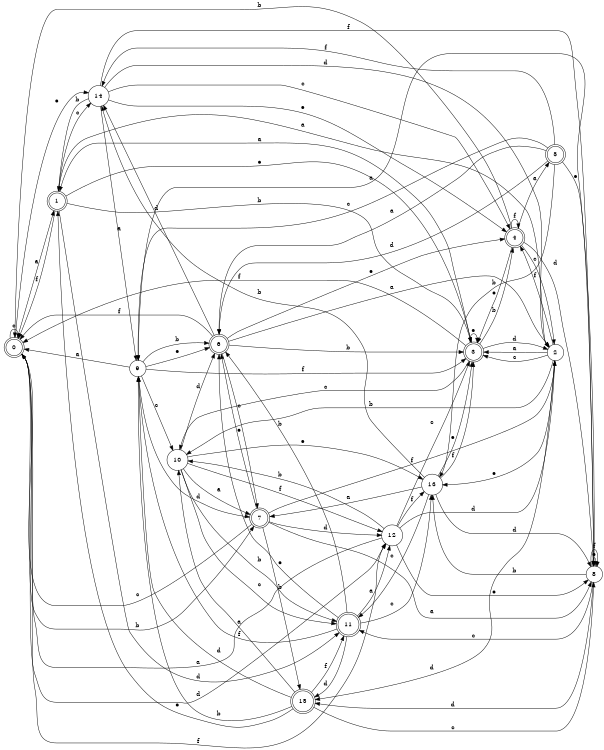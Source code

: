 digraph n13_9 {
__start0 [label="" shape="none"];

rankdir=LR;
size="8,5";

s0 [style="rounded,filled", color="black", fillcolor="white" shape="doublecircle", label="0"];
s1 [style="rounded,filled", color="black", fillcolor="white" shape="doublecircle", label="1"];
s2 [style="filled", color="black", fillcolor="white" shape="circle", label="2"];
s3 [style="rounded,filled", color="black", fillcolor="white" shape="doublecircle", label="3"];
s4 [style="rounded,filled", color="black", fillcolor="white" shape="doublecircle", label="4"];
s5 [style="rounded,filled", color="black", fillcolor="white" shape="doublecircle", label="5"];
s6 [style="rounded,filled", color="black", fillcolor="white" shape="doublecircle", label="6"];
s7 [style="rounded,filled", color="black", fillcolor="white" shape="doublecircle", label="7"];
s8 [style="filled", color="black", fillcolor="white" shape="circle", label="8"];
s9 [style="filled", color="black", fillcolor="white" shape="circle", label="9"];
s10 [style="filled", color="black", fillcolor="white" shape="circle", label="10"];
s11 [style="rounded,filled", color="black", fillcolor="white" shape="doublecircle", label="11"];
s12 [style="filled", color="black", fillcolor="white" shape="circle", label="12"];
s13 [style="filled", color="black", fillcolor="white" shape="circle", label="13"];
s14 [style="filled", color="black", fillcolor="white" shape="circle", label="14"];
s15 [style="rounded,filled", color="black", fillcolor="white" shape="doublecircle", label="15"];
s0 -> s1 [label="a"];
s0 -> s7 [label="b"];
s0 -> s0 [label="c"];
s0 -> s12 [label="d"];
s0 -> s14 [label="e"];
s0 -> s12 [label="f"];
s1 -> s2 [label="a"];
s1 -> s3 [label="b"];
s1 -> s14 [label="c"];
s1 -> s11 [label="d"];
s1 -> s3 [label="e"];
s1 -> s0 [label="f"];
s2 -> s3 [label="a"];
s2 -> s10 [label="b"];
s2 -> s3 [label="c"];
s2 -> s15 [label="d"];
s2 -> s13 [label="e"];
s2 -> s4 [label="f"];
s3 -> s1 [label="a"];
s3 -> s4 [label="b"];
s3 -> s10 [label="c"];
s3 -> s2 [label="d"];
s3 -> s3 [label="e"];
s3 -> s0 [label="f"];
s4 -> s5 [label="a"];
s4 -> s0 [label="b"];
s4 -> s2 [label="c"];
s4 -> s8 [label="d"];
s4 -> s3 [label="e"];
s4 -> s4 [label="f"];
s5 -> s6 [label="a"];
s5 -> s13 [label="b"];
s5 -> s9 [label="c"];
s5 -> s6 [label="d"];
s5 -> s8 [label="e"];
s5 -> s14 [label="f"];
s6 -> s2 [label="a"];
s6 -> s3 [label="b"];
s6 -> s7 [label="c"];
s6 -> s14 [label="d"];
s6 -> s4 [label="e"];
s6 -> s0 [label="f"];
s7 -> s8 [label="a"];
s7 -> s15 [label="b"];
s7 -> s0 [label="c"];
s7 -> s12 [label="d"];
s7 -> s6 [label="e"];
s7 -> s2 [label="f"];
s8 -> s9 [label="a"];
s8 -> s13 [label="b"];
s8 -> s11 [label="c"];
s8 -> s15 [label="d"];
s8 -> s8 [label="e"];
s8 -> s8 [label="f"];
s9 -> s0 [label="a"];
s9 -> s6 [label="b"];
s9 -> s10 [label="c"];
s9 -> s7 [label="d"];
s9 -> s6 [label="e"];
s9 -> s3 [label="f"];
s10 -> s7 [label="a"];
s10 -> s11 [label="b"];
s10 -> s11 [label="c"];
s10 -> s6 [label="d"];
s10 -> s13 [label="e"];
s10 -> s12 [label="f"];
s11 -> s12 [label="a"];
s11 -> s6 [label="b"];
s11 -> s13 [label="c"];
s11 -> s15 [label="d"];
s11 -> s6 [label="e"];
s11 -> s9 [label="f"];
s12 -> s0 [label="a"];
s12 -> s10 [label="b"];
s12 -> s3 [label="c"];
s12 -> s2 [label="d"];
s12 -> s8 [label="e"];
s12 -> s13 [label="f"];
s13 -> s7 [label="a"];
s13 -> s14 [label="b"];
s13 -> s11 [label="c"];
s13 -> s8 [label="d"];
s13 -> s3 [label="e"];
s13 -> s3 [label="f"];
s14 -> s9 [label="a"];
s14 -> s1 [label="b"];
s14 -> s4 [label="c"];
s14 -> s2 [label="d"];
s14 -> s4 [label="e"];
s14 -> s8 [label="f"];
s15 -> s10 [label="a"];
s15 -> s9 [label="b"];
s15 -> s8 [label="c"];
s15 -> s9 [label="d"];
s15 -> s1 [label="e"];
s15 -> s11 [label="f"];

}